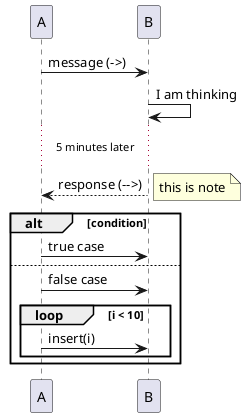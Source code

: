 @startuml
A -> B: message (->)

B->B : I am thinking
...5 minutes later...
B --> A: response (-->)
note right: this is note

' 分岐の書き方
alt condition
    A -> B: true case
else
    A -> B: false case
    /'
        ループの書き方
    '/
    loop i < 10
        A -> B: insert(i)
    end
end


@enduml